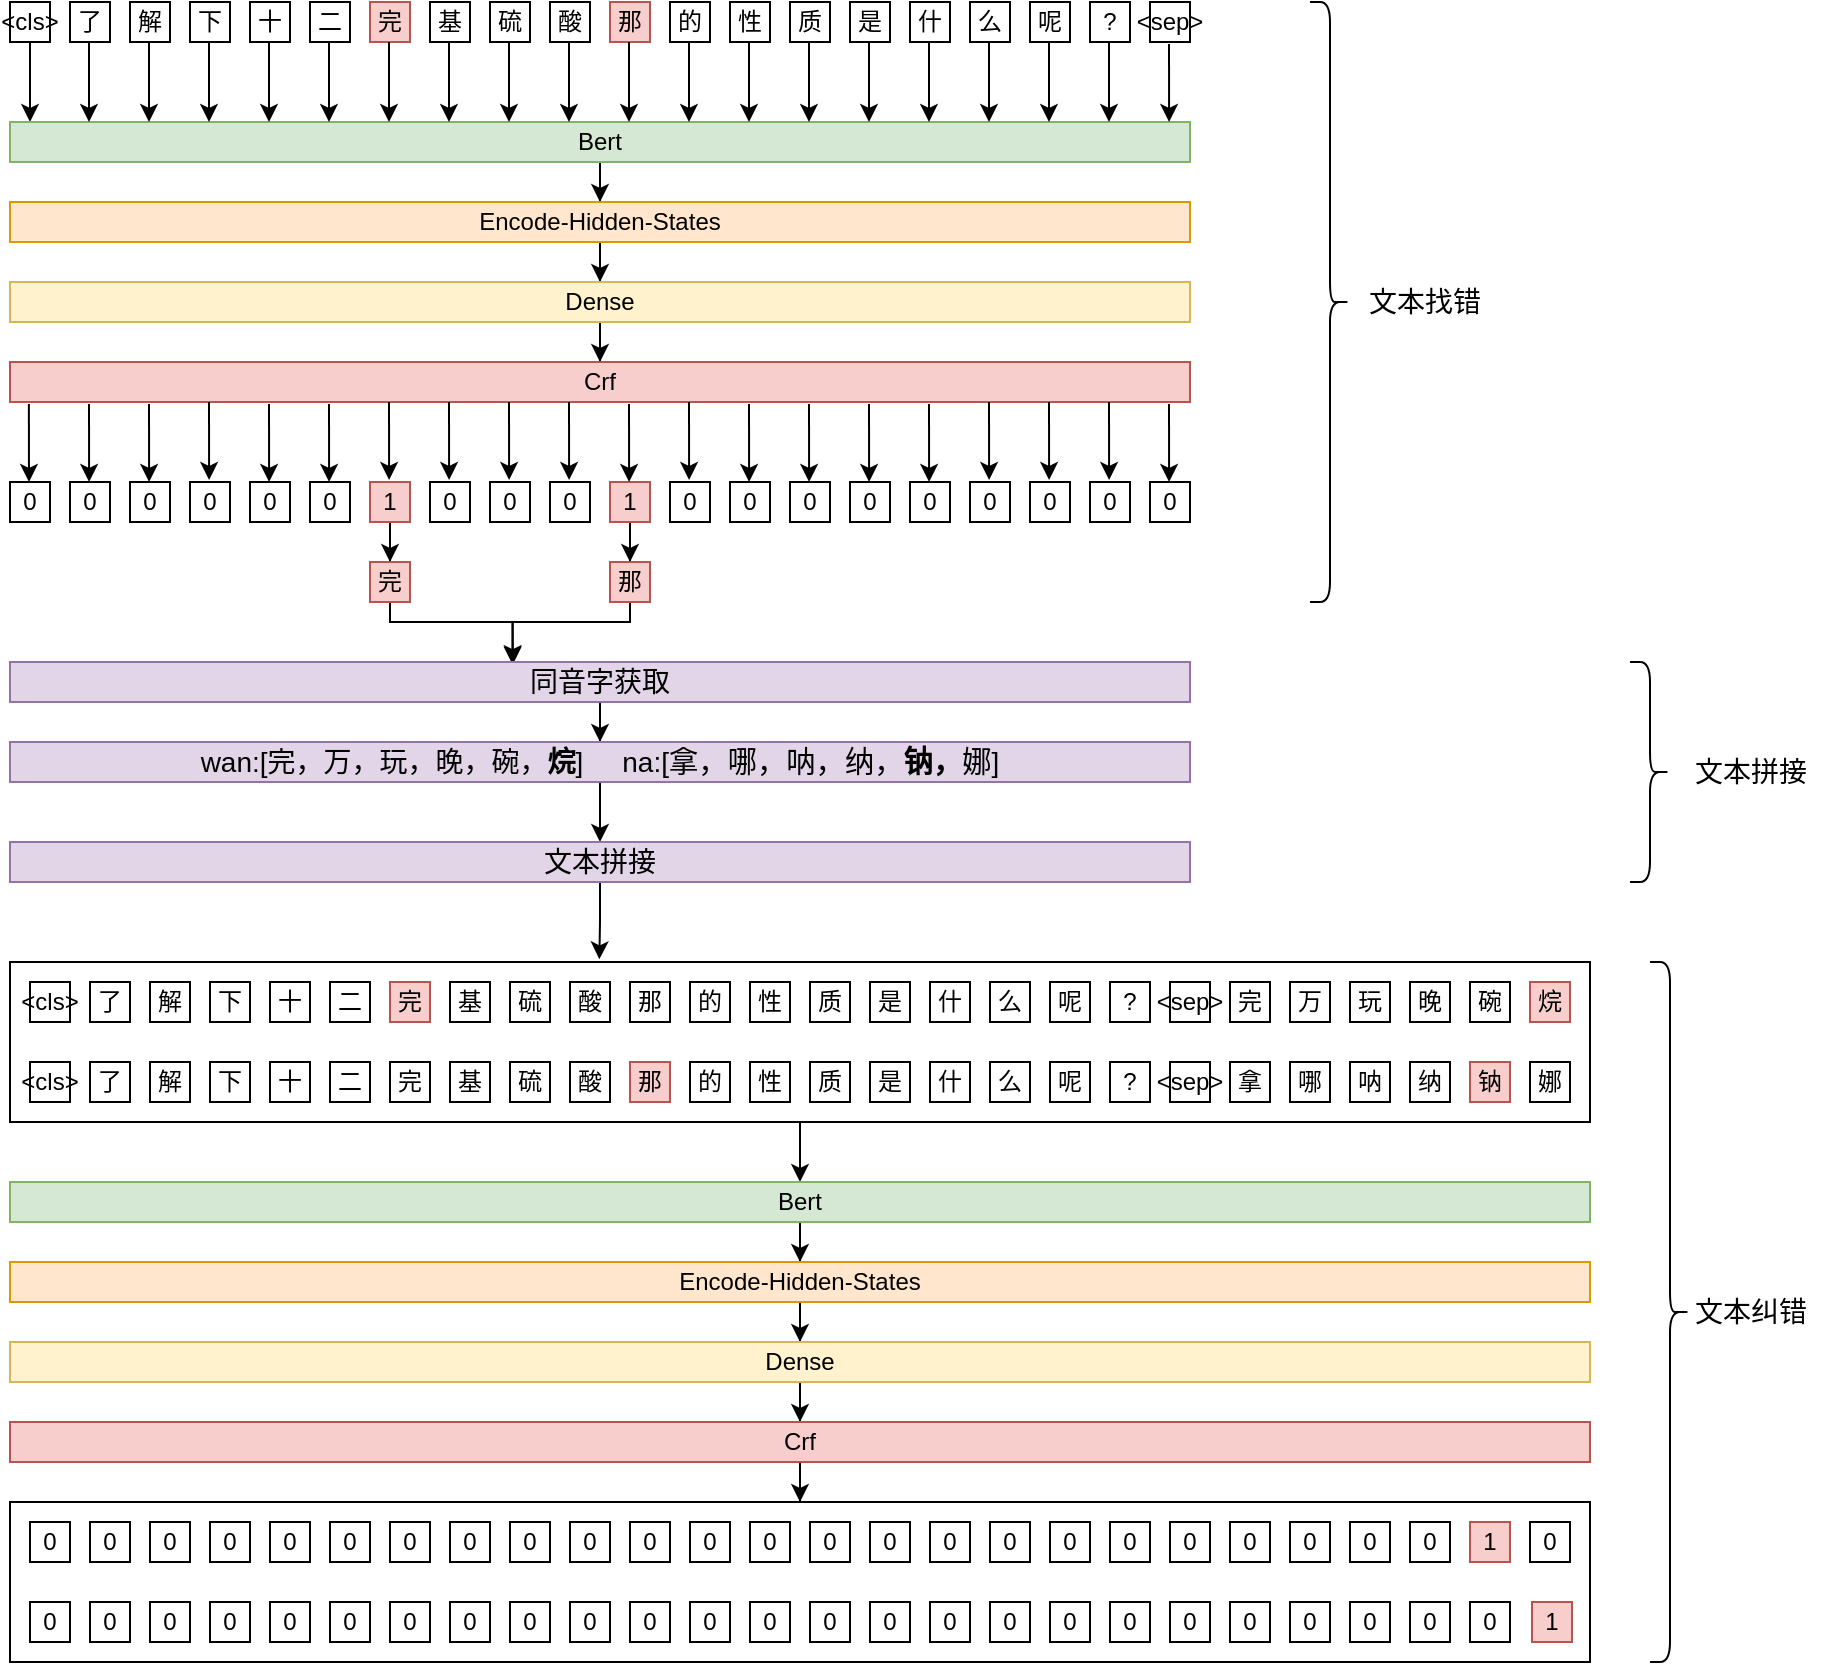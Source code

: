 <mxfile version="20.2.2" type="github">
  <diagram id="bHrQ4UqMqMBex2-um9RD" name="第 1 页">
    <mxGraphModel dx="1278" dy="600" grid="0" gridSize="10" guides="1" tooltips="1" connect="1" arrows="1" fold="1" page="0" pageScale="1" pageWidth="827" pageHeight="1169" math="0" shadow="0">
      <root>
        <mxCell id="0" />
        <mxCell id="1" parent="0" />
        <mxCell id="e0VfKq8w8XFD6ZIbbJqP-277" value="" style="rounded=0;whiteSpace=wrap;html=1;fontSize=14;" vertex="1" parent="1">
          <mxGeometry x="80" y="810" width="790" height="80" as="geometry" />
        </mxCell>
        <mxCell id="e0VfKq8w8XFD6ZIbbJqP-224" value="" style="edgeStyle=orthogonalEdgeStyle;rounded=0;orthogonalLoop=1;jettySize=auto;html=1;fontSize=14;entryX=0.5;entryY=0;entryDx=0;entryDy=0;" edge="1" parent="1" source="e0VfKq8w8XFD6ZIbbJqP-216" target="e0VfKq8w8XFD6ZIbbJqP-218">
          <mxGeometry relative="1" as="geometry" />
        </mxCell>
        <mxCell id="e0VfKq8w8XFD6ZIbbJqP-216" value="" style="rounded=0;whiteSpace=wrap;html=1;fontSize=14;" vertex="1" parent="1">
          <mxGeometry x="80" y="540" width="790" height="80" as="geometry" />
        </mxCell>
        <mxCell id="e0VfKq8w8XFD6ZIbbJqP-32" value="" style="edgeStyle=orthogonalEdgeStyle;rounded=0;orthogonalLoop=1;jettySize=auto;html=1;" edge="1" parent="1" source="e0VfKq8w8XFD6ZIbbJqP-1" target="e0VfKq8w8XFD6ZIbbJqP-31">
          <mxGeometry relative="1" as="geometry">
            <Array as="points">
              <mxPoint x="90" y="110" />
              <mxPoint x="90" y="110" />
            </Array>
          </mxGeometry>
        </mxCell>
        <mxCell id="e0VfKq8w8XFD6ZIbbJqP-1" value="&amp;lt;cls&amp;gt;" style="rounded=0;whiteSpace=wrap;html=1;" vertex="1" parent="1">
          <mxGeometry x="80" y="60" width="20" height="20" as="geometry" />
        </mxCell>
        <mxCell id="e0VfKq8w8XFD6ZIbbJqP-12" value="了" style="rounded=0;whiteSpace=wrap;html=1;" vertex="1" parent="1">
          <mxGeometry x="110" y="60" width="20" height="20" as="geometry" />
        </mxCell>
        <mxCell id="e0VfKq8w8XFD6ZIbbJqP-13" value="解" style="rounded=0;whiteSpace=wrap;html=1;" vertex="1" parent="1">
          <mxGeometry x="140" y="60" width="20" height="20" as="geometry" />
        </mxCell>
        <mxCell id="e0VfKq8w8XFD6ZIbbJqP-14" value="下" style="rounded=0;whiteSpace=wrap;html=1;" vertex="1" parent="1">
          <mxGeometry x="170" y="60" width="20" height="20" as="geometry" />
        </mxCell>
        <mxCell id="e0VfKq8w8XFD6ZIbbJqP-15" value="十" style="rounded=0;whiteSpace=wrap;html=1;" vertex="1" parent="1">
          <mxGeometry x="200" y="60" width="20" height="20" as="geometry" />
        </mxCell>
        <mxCell id="e0VfKq8w8XFD6ZIbbJqP-16" value="二" style="rounded=0;whiteSpace=wrap;html=1;" vertex="1" parent="1">
          <mxGeometry x="230" y="60" width="20" height="20" as="geometry" />
        </mxCell>
        <mxCell id="e0VfKq8w8XFD6ZIbbJqP-17" value="完" style="rounded=0;whiteSpace=wrap;html=1;fillColor=#f8cecc;strokeColor=#b85450;" vertex="1" parent="1">
          <mxGeometry x="260" y="60" width="20" height="20" as="geometry" />
        </mxCell>
        <mxCell id="e0VfKq8w8XFD6ZIbbJqP-18" value="基" style="rounded=0;whiteSpace=wrap;html=1;" vertex="1" parent="1">
          <mxGeometry x="290" y="60" width="20" height="20" as="geometry" />
        </mxCell>
        <mxCell id="e0VfKq8w8XFD6ZIbbJqP-19" value="硫" style="rounded=0;whiteSpace=wrap;html=1;" vertex="1" parent="1">
          <mxGeometry x="320" y="60" width="20" height="20" as="geometry" />
        </mxCell>
        <mxCell id="e0VfKq8w8XFD6ZIbbJqP-20" value="酸" style="rounded=0;whiteSpace=wrap;html=1;" vertex="1" parent="1">
          <mxGeometry x="350" y="60" width="20" height="20" as="geometry" />
        </mxCell>
        <mxCell id="e0VfKq8w8XFD6ZIbbJqP-21" value="那" style="rounded=0;whiteSpace=wrap;html=1;fillColor=#f8cecc;strokeColor=#b85450;" vertex="1" parent="1">
          <mxGeometry x="380" y="60" width="20" height="20" as="geometry" />
        </mxCell>
        <mxCell id="e0VfKq8w8XFD6ZIbbJqP-22" value="的" style="rounded=0;whiteSpace=wrap;html=1;" vertex="1" parent="1">
          <mxGeometry x="410" y="60" width="20" height="20" as="geometry" />
        </mxCell>
        <mxCell id="e0VfKq8w8XFD6ZIbbJqP-23" value="性" style="rounded=0;whiteSpace=wrap;html=1;" vertex="1" parent="1">
          <mxGeometry x="440" y="60" width="20" height="20" as="geometry" />
        </mxCell>
        <mxCell id="e0VfKq8w8XFD6ZIbbJqP-24" value="质" style="rounded=0;whiteSpace=wrap;html=1;" vertex="1" parent="1">
          <mxGeometry x="470" y="60" width="20" height="20" as="geometry" />
        </mxCell>
        <mxCell id="e0VfKq8w8XFD6ZIbbJqP-25" value="是" style="rounded=0;whiteSpace=wrap;html=1;" vertex="1" parent="1">
          <mxGeometry x="500" y="60" width="20" height="20" as="geometry" />
        </mxCell>
        <mxCell id="e0VfKq8w8XFD6ZIbbJqP-26" value="什" style="rounded=0;whiteSpace=wrap;html=1;" vertex="1" parent="1">
          <mxGeometry x="530" y="60" width="20" height="20" as="geometry" />
        </mxCell>
        <mxCell id="e0VfKq8w8XFD6ZIbbJqP-27" value="么" style="rounded=0;whiteSpace=wrap;html=1;" vertex="1" parent="1">
          <mxGeometry x="560" y="60" width="20" height="20" as="geometry" />
        </mxCell>
        <mxCell id="e0VfKq8w8XFD6ZIbbJqP-28" value="呢" style="rounded=0;whiteSpace=wrap;html=1;" vertex="1" parent="1">
          <mxGeometry x="590" y="60" width="20" height="20" as="geometry" />
        </mxCell>
        <mxCell id="e0VfKq8w8XFD6ZIbbJqP-29" value="?" style="rounded=0;whiteSpace=wrap;html=1;" vertex="1" parent="1">
          <mxGeometry x="620" y="60" width="20" height="20" as="geometry" />
        </mxCell>
        <mxCell id="e0VfKq8w8XFD6ZIbbJqP-30" value="&amp;lt;sep&amp;gt;" style="rounded=0;whiteSpace=wrap;html=1;" vertex="1" parent="1">
          <mxGeometry x="650" y="60" width="20" height="20" as="geometry" />
        </mxCell>
        <mxCell id="e0VfKq8w8XFD6ZIbbJqP-128" style="edgeStyle=orthogonalEdgeStyle;rounded=0;orthogonalLoop=1;jettySize=auto;html=1;entryX=0.5;entryY=0;entryDx=0;entryDy=0;fontSize=14;" edge="1" parent="1" source="e0VfKq8w8XFD6ZIbbJqP-31" target="e0VfKq8w8XFD6ZIbbJqP-99">
          <mxGeometry relative="1" as="geometry" />
        </mxCell>
        <mxCell id="e0VfKq8w8XFD6ZIbbJqP-31" value="Bert" style="rounded=0;whiteSpace=wrap;html=1;fillColor=#d5e8d4;strokeColor=#82b366;" vertex="1" parent="1">
          <mxGeometry x="80" y="120" width="590" height="20" as="geometry" />
        </mxCell>
        <mxCell id="e0VfKq8w8XFD6ZIbbJqP-33" value="" style="edgeStyle=orthogonalEdgeStyle;rounded=0;orthogonalLoop=1;jettySize=auto;html=1;" edge="1" parent="1">
          <mxGeometry relative="1" as="geometry">
            <mxPoint x="119.5" y="80" as="sourcePoint" />
            <mxPoint x="119.5" y="120" as="targetPoint" />
            <Array as="points">
              <mxPoint x="119.5" y="110" />
              <mxPoint x="119.5" y="110" />
            </Array>
          </mxGeometry>
        </mxCell>
        <mxCell id="e0VfKq8w8XFD6ZIbbJqP-34" value="" style="edgeStyle=orthogonalEdgeStyle;rounded=0;orthogonalLoop=1;jettySize=auto;html=1;" edge="1" parent="1">
          <mxGeometry relative="1" as="geometry">
            <mxPoint x="149.5" y="80" as="sourcePoint" />
            <mxPoint x="149.5" y="120" as="targetPoint" />
            <Array as="points">
              <mxPoint x="149.5" y="110" />
              <mxPoint x="149.5" y="110" />
            </Array>
          </mxGeometry>
        </mxCell>
        <mxCell id="e0VfKq8w8XFD6ZIbbJqP-35" value="" style="edgeStyle=orthogonalEdgeStyle;rounded=0;orthogonalLoop=1;jettySize=auto;html=1;" edge="1" parent="1">
          <mxGeometry relative="1" as="geometry">
            <mxPoint x="179.5" y="80" as="sourcePoint" />
            <mxPoint x="179.5" y="120" as="targetPoint" />
            <Array as="points">
              <mxPoint x="179.5" y="110" />
              <mxPoint x="179.5" y="110" />
            </Array>
          </mxGeometry>
        </mxCell>
        <mxCell id="e0VfKq8w8XFD6ZIbbJqP-36" value="" style="edgeStyle=orthogonalEdgeStyle;rounded=0;orthogonalLoop=1;jettySize=auto;html=1;" edge="1" parent="1">
          <mxGeometry relative="1" as="geometry">
            <mxPoint x="239.5" y="80" as="sourcePoint" />
            <mxPoint x="239.5" y="120" as="targetPoint" />
            <Array as="points">
              <mxPoint x="239.5" y="110" />
              <mxPoint x="239.5" y="110" />
            </Array>
          </mxGeometry>
        </mxCell>
        <mxCell id="e0VfKq8w8XFD6ZIbbJqP-37" value="" style="edgeStyle=orthogonalEdgeStyle;rounded=0;orthogonalLoop=1;jettySize=auto;html=1;" edge="1" parent="1">
          <mxGeometry relative="1" as="geometry">
            <mxPoint x="209.5" y="80" as="sourcePoint" />
            <mxPoint x="209.5" y="120" as="targetPoint" />
            <Array as="points">
              <mxPoint x="209.5" y="110" />
              <mxPoint x="209.5" y="110" />
            </Array>
          </mxGeometry>
        </mxCell>
        <mxCell id="e0VfKq8w8XFD6ZIbbJqP-53" value="" style="edgeStyle=orthogonalEdgeStyle;rounded=0;orthogonalLoop=1;jettySize=auto;html=1;" edge="1" parent="1">
          <mxGeometry relative="1" as="geometry">
            <mxPoint x="269.5" y="80" as="sourcePoint" />
            <mxPoint x="269.5" y="120" as="targetPoint" />
            <Array as="points">
              <mxPoint x="269.5" y="110" />
              <mxPoint x="269.5" y="110" />
            </Array>
          </mxGeometry>
        </mxCell>
        <mxCell id="e0VfKq8w8XFD6ZIbbJqP-54" value="" style="edgeStyle=orthogonalEdgeStyle;rounded=0;orthogonalLoop=1;jettySize=auto;html=1;" edge="1" parent="1">
          <mxGeometry relative="1" as="geometry">
            <mxPoint x="299.5" y="80" as="sourcePoint" />
            <mxPoint x="299.5" y="120" as="targetPoint" />
            <Array as="points">
              <mxPoint x="299.5" y="110" />
              <mxPoint x="299.5" y="110" />
            </Array>
          </mxGeometry>
        </mxCell>
        <mxCell id="e0VfKq8w8XFD6ZIbbJqP-55" value="" style="edgeStyle=orthogonalEdgeStyle;rounded=0;orthogonalLoop=1;jettySize=auto;html=1;" edge="1" parent="1">
          <mxGeometry relative="1" as="geometry">
            <mxPoint x="329.5" y="80" as="sourcePoint" />
            <mxPoint x="329.5" y="120" as="targetPoint" />
            <Array as="points">
              <mxPoint x="329.5" y="110" />
              <mxPoint x="329.5" y="110" />
            </Array>
          </mxGeometry>
        </mxCell>
        <mxCell id="e0VfKq8w8XFD6ZIbbJqP-56" value="" style="edgeStyle=orthogonalEdgeStyle;rounded=0;orthogonalLoop=1;jettySize=auto;html=1;" edge="1" parent="1">
          <mxGeometry relative="1" as="geometry">
            <mxPoint x="359.5" y="80" as="sourcePoint" />
            <mxPoint x="359.5" y="120" as="targetPoint" />
            <Array as="points">
              <mxPoint x="359.5" y="110" />
              <mxPoint x="359.5" y="110" />
            </Array>
          </mxGeometry>
        </mxCell>
        <mxCell id="e0VfKq8w8XFD6ZIbbJqP-57" value="" style="edgeStyle=orthogonalEdgeStyle;rounded=0;orthogonalLoop=1;jettySize=auto;html=1;" edge="1" parent="1">
          <mxGeometry relative="1" as="geometry">
            <mxPoint x="389.5" y="80" as="sourcePoint" />
            <mxPoint x="389.5" y="120" as="targetPoint" />
            <Array as="points">
              <mxPoint x="389.5" y="110" />
              <mxPoint x="389.5" y="110" />
            </Array>
          </mxGeometry>
        </mxCell>
        <mxCell id="e0VfKq8w8XFD6ZIbbJqP-58" value="" style="edgeStyle=orthogonalEdgeStyle;rounded=0;orthogonalLoop=1;jettySize=auto;html=1;" edge="1" parent="1">
          <mxGeometry relative="1" as="geometry">
            <mxPoint x="419.5" y="80" as="sourcePoint" />
            <mxPoint x="419.5" y="120" as="targetPoint" />
            <Array as="points">
              <mxPoint x="419.5" y="110" />
              <mxPoint x="419.5" y="110" />
            </Array>
          </mxGeometry>
        </mxCell>
        <mxCell id="e0VfKq8w8XFD6ZIbbJqP-59" value="" style="edgeStyle=orthogonalEdgeStyle;rounded=0;orthogonalLoop=1;jettySize=auto;html=1;" edge="1" parent="1">
          <mxGeometry relative="1" as="geometry">
            <mxPoint x="449.5" y="80" as="sourcePoint" />
            <mxPoint x="449.5" y="120" as="targetPoint" />
            <Array as="points">
              <mxPoint x="449.5" y="110" />
              <mxPoint x="449.5" y="110" />
            </Array>
          </mxGeometry>
        </mxCell>
        <mxCell id="e0VfKq8w8XFD6ZIbbJqP-60" value="" style="edgeStyle=orthogonalEdgeStyle;rounded=0;orthogonalLoop=1;jettySize=auto;html=1;" edge="1" parent="1">
          <mxGeometry relative="1" as="geometry">
            <mxPoint x="479.5" y="80" as="sourcePoint" />
            <mxPoint x="479.5" y="120" as="targetPoint" />
            <Array as="points">
              <mxPoint x="479.5" y="110" />
              <mxPoint x="479.5" y="110" />
            </Array>
          </mxGeometry>
        </mxCell>
        <mxCell id="e0VfKq8w8XFD6ZIbbJqP-61" value="" style="edgeStyle=orthogonalEdgeStyle;rounded=0;orthogonalLoop=1;jettySize=auto;html=1;" edge="1" parent="1">
          <mxGeometry relative="1" as="geometry">
            <mxPoint x="509.5" y="80" as="sourcePoint" />
            <mxPoint x="509.5" y="120" as="targetPoint" />
            <Array as="points">
              <mxPoint x="509.5" y="110" />
              <mxPoint x="509.5" y="110" />
            </Array>
          </mxGeometry>
        </mxCell>
        <mxCell id="e0VfKq8w8XFD6ZIbbJqP-62" value="" style="edgeStyle=orthogonalEdgeStyle;rounded=0;orthogonalLoop=1;jettySize=auto;html=1;" edge="1" parent="1">
          <mxGeometry relative="1" as="geometry">
            <mxPoint x="539.5" y="80" as="sourcePoint" />
            <mxPoint x="539.5" y="120" as="targetPoint" />
            <Array as="points">
              <mxPoint x="539.5" y="110" />
              <mxPoint x="539.5" y="110" />
            </Array>
          </mxGeometry>
        </mxCell>
        <mxCell id="e0VfKq8w8XFD6ZIbbJqP-63" value="" style="edgeStyle=orthogonalEdgeStyle;rounded=0;orthogonalLoop=1;jettySize=auto;html=1;" edge="1" parent="1">
          <mxGeometry relative="1" as="geometry">
            <mxPoint x="569.5" y="80" as="sourcePoint" />
            <mxPoint x="569.5" y="120" as="targetPoint" />
            <Array as="points">
              <mxPoint x="569.5" y="110" />
              <mxPoint x="569.5" y="110" />
            </Array>
          </mxGeometry>
        </mxCell>
        <mxCell id="e0VfKq8w8XFD6ZIbbJqP-64" value="" style="edgeStyle=orthogonalEdgeStyle;rounded=0;orthogonalLoop=1;jettySize=auto;html=1;" edge="1" parent="1">
          <mxGeometry relative="1" as="geometry">
            <mxPoint x="599.5" y="80" as="sourcePoint" />
            <mxPoint x="599.5" y="120" as="targetPoint" />
            <Array as="points">
              <mxPoint x="599.5" y="110" />
              <mxPoint x="599.5" y="110" />
            </Array>
          </mxGeometry>
        </mxCell>
        <mxCell id="e0VfKq8w8XFD6ZIbbJqP-65" value="" style="edgeStyle=orthogonalEdgeStyle;rounded=0;orthogonalLoop=1;jettySize=auto;html=1;" edge="1" parent="1">
          <mxGeometry relative="1" as="geometry">
            <mxPoint x="629.5" y="80" as="sourcePoint" />
            <mxPoint x="629.5" y="120" as="targetPoint" />
            <Array as="points">
              <mxPoint x="629.5" y="110" />
              <mxPoint x="629.5" y="110" />
            </Array>
          </mxGeometry>
        </mxCell>
        <mxCell id="e0VfKq8w8XFD6ZIbbJqP-98" value="" style="edgeStyle=orthogonalEdgeStyle;rounded=0;orthogonalLoop=1;jettySize=auto;html=1;fontSize=14;" edge="1" parent="1" source="e0VfKq8w8XFD6ZIbbJqP-99" target="e0VfKq8w8XFD6ZIbbJqP-101">
          <mxGeometry relative="1" as="geometry" />
        </mxCell>
        <mxCell id="e0VfKq8w8XFD6ZIbbJqP-99" value="Encode-Hidden-States" style="rounded=0;whiteSpace=wrap;html=1;fillColor=#ffe6cc;strokeColor=#d79b00;" vertex="1" parent="1">
          <mxGeometry x="80" y="160" width="590" height="20" as="geometry" />
        </mxCell>
        <mxCell id="e0VfKq8w8XFD6ZIbbJqP-100" value="" style="edgeStyle=orthogonalEdgeStyle;rounded=0;orthogonalLoop=1;jettySize=auto;html=1;fontSize=14;" edge="1" parent="1" source="e0VfKq8w8XFD6ZIbbJqP-101" target="e0VfKq8w8XFD6ZIbbJqP-103">
          <mxGeometry relative="1" as="geometry" />
        </mxCell>
        <mxCell id="e0VfKq8w8XFD6ZIbbJqP-101" value="Dense" style="rounded=0;whiteSpace=wrap;html=1;fillColor=#fff2cc;strokeColor=#d6b656;" vertex="1" parent="1">
          <mxGeometry x="80" y="200" width="590" height="20" as="geometry" />
        </mxCell>
        <mxCell id="e0VfKq8w8XFD6ZIbbJqP-129" value="" style="edgeStyle=orthogonalEdgeStyle;rounded=0;orthogonalLoop=1;jettySize=auto;html=1;fontSize=14;exitX=0.016;exitY=1.05;exitDx=0;exitDy=0;exitPerimeter=0;" edge="1" parent="1" source="e0VfKq8w8XFD6ZIbbJqP-103">
          <mxGeometry relative="1" as="geometry">
            <mxPoint x="89.5" y="270" as="sourcePoint" />
            <mxPoint x="89.5" y="300" as="targetPoint" />
          </mxGeometry>
        </mxCell>
        <mxCell id="e0VfKq8w8XFD6ZIbbJqP-103" value="Crf" style="rounded=0;whiteSpace=wrap;html=1;fillColor=#f8cecc;strokeColor=#b85450;" vertex="1" parent="1">
          <mxGeometry x="80" y="240" width="590" height="20" as="geometry" />
        </mxCell>
        <mxCell id="e0VfKq8w8XFD6ZIbbJqP-107" value="0" style="rounded=0;whiteSpace=wrap;html=1;" vertex="1" parent="1">
          <mxGeometry x="80" y="300" width="20" height="20" as="geometry" />
        </mxCell>
        <mxCell id="e0VfKq8w8XFD6ZIbbJqP-108" value="0" style="rounded=0;whiteSpace=wrap;html=1;" vertex="1" parent="1">
          <mxGeometry x="110" y="300" width="20" height="20" as="geometry" />
        </mxCell>
        <mxCell id="e0VfKq8w8XFD6ZIbbJqP-109" value="0" style="rounded=0;whiteSpace=wrap;html=1;" vertex="1" parent="1">
          <mxGeometry x="140" y="300" width="20" height="20" as="geometry" />
        </mxCell>
        <mxCell id="e0VfKq8w8XFD6ZIbbJqP-110" value="0" style="rounded=0;whiteSpace=wrap;html=1;" vertex="1" parent="1">
          <mxGeometry x="170" y="300" width="20" height="20" as="geometry" />
        </mxCell>
        <mxCell id="e0VfKq8w8XFD6ZIbbJqP-111" value="0" style="rounded=0;whiteSpace=wrap;html=1;" vertex="1" parent="1">
          <mxGeometry x="200" y="300" width="20" height="20" as="geometry" />
        </mxCell>
        <mxCell id="e0VfKq8w8XFD6ZIbbJqP-112" value="0" style="rounded=0;whiteSpace=wrap;html=1;" vertex="1" parent="1">
          <mxGeometry x="230" y="300" width="20" height="20" as="geometry" />
        </mxCell>
        <mxCell id="e0VfKq8w8XFD6ZIbbJqP-289" style="edgeStyle=orthogonalEdgeStyle;rounded=0;orthogonalLoop=1;jettySize=auto;html=1;entryX=0.5;entryY=0;entryDx=0;entryDy=0;fontSize=14;" edge="1" parent="1" source="e0VfKq8w8XFD6ZIbbJqP-113" target="e0VfKq8w8XFD6ZIbbJqP-150">
          <mxGeometry relative="1" as="geometry" />
        </mxCell>
        <mxCell id="e0VfKq8w8XFD6ZIbbJqP-113" value="1" style="rounded=0;whiteSpace=wrap;html=1;fillColor=#f8cecc;strokeColor=#b85450;" vertex="1" parent="1">
          <mxGeometry x="260" y="300" width="20" height="20" as="geometry" />
        </mxCell>
        <mxCell id="e0VfKq8w8XFD6ZIbbJqP-114" value="0" style="rounded=0;whiteSpace=wrap;html=1;" vertex="1" parent="1">
          <mxGeometry x="290" y="300" width="20" height="20" as="geometry" />
        </mxCell>
        <mxCell id="e0VfKq8w8XFD6ZIbbJqP-115" value="0" style="rounded=0;whiteSpace=wrap;html=1;" vertex="1" parent="1">
          <mxGeometry x="320" y="300" width="20" height="20" as="geometry" />
        </mxCell>
        <mxCell id="e0VfKq8w8XFD6ZIbbJqP-116" value="0" style="rounded=0;whiteSpace=wrap;html=1;" vertex="1" parent="1">
          <mxGeometry x="350" y="300" width="20" height="20" as="geometry" />
        </mxCell>
        <mxCell id="e0VfKq8w8XFD6ZIbbJqP-288" style="edgeStyle=orthogonalEdgeStyle;rounded=0;orthogonalLoop=1;jettySize=auto;html=1;entryX=0.5;entryY=0;entryDx=0;entryDy=0;fontSize=14;" edge="1" parent="1" source="e0VfKq8w8XFD6ZIbbJqP-117" target="e0VfKq8w8XFD6ZIbbJqP-151">
          <mxGeometry relative="1" as="geometry" />
        </mxCell>
        <mxCell id="e0VfKq8w8XFD6ZIbbJqP-117" value="1" style="rounded=0;whiteSpace=wrap;html=1;fillColor=#f8cecc;strokeColor=#b85450;" vertex="1" parent="1">
          <mxGeometry x="380" y="300" width="20" height="20" as="geometry" />
        </mxCell>
        <mxCell id="e0VfKq8w8XFD6ZIbbJqP-118" value="0" style="rounded=0;whiteSpace=wrap;html=1;" vertex="1" parent="1">
          <mxGeometry x="410" y="300" width="20" height="20" as="geometry" />
        </mxCell>
        <mxCell id="e0VfKq8w8XFD6ZIbbJqP-119" value="0" style="rounded=0;whiteSpace=wrap;html=1;" vertex="1" parent="1">
          <mxGeometry x="440" y="300" width="20" height="20" as="geometry" />
        </mxCell>
        <mxCell id="e0VfKq8w8XFD6ZIbbJqP-120" value="0" style="rounded=0;whiteSpace=wrap;html=1;" vertex="1" parent="1">
          <mxGeometry x="470" y="300" width="20" height="20" as="geometry" />
        </mxCell>
        <mxCell id="e0VfKq8w8XFD6ZIbbJqP-121" value="0" style="rounded=0;whiteSpace=wrap;html=1;" vertex="1" parent="1">
          <mxGeometry x="500" y="300" width="20" height="20" as="geometry" />
        </mxCell>
        <mxCell id="e0VfKq8w8XFD6ZIbbJqP-122" value="0" style="rounded=0;whiteSpace=wrap;html=1;" vertex="1" parent="1">
          <mxGeometry x="530" y="300" width="20" height="20" as="geometry" />
        </mxCell>
        <mxCell id="e0VfKq8w8XFD6ZIbbJqP-123" value="0" style="rounded=0;whiteSpace=wrap;html=1;" vertex="1" parent="1">
          <mxGeometry x="560" y="300" width="20" height="20" as="geometry" />
        </mxCell>
        <mxCell id="e0VfKq8w8XFD6ZIbbJqP-124" value="0" style="rounded=0;whiteSpace=wrap;html=1;" vertex="1" parent="1">
          <mxGeometry x="590" y="300" width="20" height="20" as="geometry" />
        </mxCell>
        <mxCell id="e0VfKq8w8XFD6ZIbbJqP-125" value="0" style="rounded=0;whiteSpace=wrap;html=1;" vertex="1" parent="1">
          <mxGeometry x="620" y="300" width="20" height="20" as="geometry" />
        </mxCell>
        <mxCell id="e0VfKq8w8XFD6ZIbbJqP-126" value="0" style="rounded=0;whiteSpace=wrap;html=1;" vertex="1" parent="1">
          <mxGeometry x="650" y="300" width="20" height="20" as="geometry" />
        </mxCell>
        <mxCell id="e0VfKq8w8XFD6ZIbbJqP-130" value="" style="edgeStyle=orthogonalEdgeStyle;rounded=0;orthogonalLoop=1;jettySize=auto;html=1;fontSize=14;exitX=0.016;exitY=1.05;exitDx=0;exitDy=0;exitPerimeter=0;" edge="1" parent="1">
          <mxGeometry relative="1" as="geometry">
            <mxPoint x="119.5" y="261" as="sourcePoint" />
            <mxPoint x="119.56" y="300" as="targetPoint" />
          </mxGeometry>
        </mxCell>
        <mxCell id="e0VfKq8w8XFD6ZIbbJqP-131" value="" style="edgeStyle=orthogonalEdgeStyle;rounded=0;orthogonalLoop=1;jettySize=auto;html=1;fontSize=14;exitX=0.016;exitY=1.05;exitDx=0;exitDy=0;exitPerimeter=0;" edge="1" parent="1">
          <mxGeometry relative="1" as="geometry">
            <mxPoint x="149.5" y="261" as="sourcePoint" />
            <mxPoint x="149.56" y="300" as="targetPoint" />
          </mxGeometry>
        </mxCell>
        <mxCell id="e0VfKq8w8XFD6ZIbbJqP-132" value="" style="edgeStyle=orthogonalEdgeStyle;rounded=0;orthogonalLoop=1;jettySize=auto;html=1;fontSize=14;exitX=0.016;exitY=1.05;exitDx=0;exitDy=0;exitPerimeter=0;" edge="1" parent="1">
          <mxGeometry relative="1" as="geometry">
            <mxPoint x="179.5" y="260" as="sourcePoint" />
            <mxPoint x="179.56" y="299" as="targetPoint" />
          </mxGeometry>
        </mxCell>
        <mxCell id="e0VfKq8w8XFD6ZIbbJqP-133" value="" style="edgeStyle=orthogonalEdgeStyle;rounded=0;orthogonalLoop=1;jettySize=auto;html=1;fontSize=14;exitX=0.016;exitY=1.05;exitDx=0;exitDy=0;exitPerimeter=0;" edge="1" parent="1">
          <mxGeometry relative="1" as="geometry">
            <mxPoint x="209.5" y="261" as="sourcePoint" />
            <mxPoint x="209.56" y="300" as="targetPoint" />
          </mxGeometry>
        </mxCell>
        <mxCell id="e0VfKq8w8XFD6ZIbbJqP-134" value="" style="edgeStyle=orthogonalEdgeStyle;rounded=0;orthogonalLoop=1;jettySize=auto;html=1;fontSize=14;exitX=0.016;exitY=1.05;exitDx=0;exitDy=0;exitPerimeter=0;" edge="1" parent="1">
          <mxGeometry relative="1" as="geometry">
            <mxPoint x="239.5" y="261" as="sourcePoint" />
            <mxPoint x="239.56" y="300" as="targetPoint" />
          </mxGeometry>
        </mxCell>
        <mxCell id="e0VfKq8w8XFD6ZIbbJqP-135" value="" style="edgeStyle=orthogonalEdgeStyle;rounded=0;orthogonalLoop=1;jettySize=auto;html=1;fontSize=14;exitX=0.016;exitY=1.05;exitDx=0;exitDy=0;exitPerimeter=0;" edge="1" parent="1">
          <mxGeometry relative="1" as="geometry">
            <mxPoint x="269.5" y="260" as="sourcePoint" />
            <mxPoint x="269.56" y="299" as="targetPoint" />
          </mxGeometry>
        </mxCell>
        <mxCell id="e0VfKq8w8XFD6ZIbbJqP-136" value="" style="edgeStyle=orthogonalEdgeStyle;rounded=0;orthogonalLoop=1;jettySize=auto;html=1;fontSize=14;exitX=0.016;exitY=1.05;exitDx=0;exitDy=0;exitPerimeter=0;" edge="1" parent="1">
          <mxGeometry relative="1" as="geometry">
            <mxPoint x="299.5" y="260" as="sourcePoint" />
            <mxPoint x="299.56" y="299" as="targetPoint" />
          </mxGeometry>
        </mxCell>
        <mxCell id="e0VfKq8w8XFD6ZIbbJqP-137" value="" style="edgeStyle=orthogonalEdgeStyle;rounded=0;orthogonalLoop=1;jettySize=auto;html=1;fontSize=14;exitX=0.016;exitY=1.05;exitDx=0;exitDy=0;exitPerimeter=0;" edge="1" parent="1">
          <mxGeometry relative="1" as="geometry">
            <mxPoint x="329.5" y="260" as="sourcePoint" />
            <mxPoint x="329.56" y="299" as="targetPoint" />
          </mxGeometry>
        </mxCell>
        <mxCell id="e0VfKq8w8XFD6ZIbbJqP-138" value="" style="edgeStyle=orthogonalEdgeStyle;rounded=0;orthogonalLoop=1;jettySize=auto;html=1;fontSize=14;exitX=0.016;exitY=1.05;exitDx=0;exitDy=0;exitPerimeter=0;" edge="1" parent="1">
          <mxGeometry relative="1" as="geometry">
            <mxPoint x="359.5" y="260" as="sourcePoint" />
            <mxPoint x="359.56" y="299" as="targetPoint" />
          </mxGeometry>
        </mxCell>
        <mxCell id="e0VfKq8w8XFD6ZIbbJqP-139" value="" style="edgeStyle=orthogonalEdgeStyle;rounded=0;orthogonalLoop=1;jettySize=auto;html=1;fontSize=14;exitX=0.016;exitY=1.05;exitDx=0;exitDy=0;exitPerimeter=0;" edge="1" parent="1">
          <mxGeometry relative="1" as="geometry">
            <mxPoint x="389.5" y="261" as="sourcePoint" />
            <mxPoint x="389.56" y="300" as="targetPoint" />
          </mxGeometry>
        </mxCell>
        <mxCell id="e0VfKq8w8XFD6ZIbbJqP-140" value="" style="edgeStyle=orthogonalEdgeStyle;rounded=0;orthogonalLoop=1;jettySize=auto;html=1;fontSize=14;exitX=0.016;exitY=1.05;exitDx=0;exitDy=0;exitPerimeter=0;" edge="1" parent="1">
          <mxGeometry relative="1" as="geometry">
            <mxPoint x="419.5" y="260" as="sourcePoint" />
            <mxPoint x="419.56" y="299" as="targetPoint" />
          </mxGeometry>
        </mxCell>
        <mxCell id="e0VfKq8w8XFD6ZIbbJqP-141" value="" style="edgeStyle=orthogonalEdgeStyle;rounded=0;orthogonalLoop=1;jettySize=auto;html=1;fontSize=14;exitX=0.016;exitY=1.05;exitDx=0;exitDy=0;exitPerimeter=0;" edge="1" parent="1">
          <mxGeometry relative="1" as="geometry">
            <mxPoint x="449.5" y="261" as="sourcePoint" />
            <mxPoint x="449.56" y="300" as="targetPoint" />
          </mxGeometry>
        </mxCell>
        <mxCell id="e0VfKq8w8XFD6ZIbbJqP-142" value="" style="edgeStyle=orthogonalEdgeStyle;rounded=0;orthogonalLoop=1;jettySize=auto;html=1;fontSize=14;exitX=0.016;exitY=1.05;exitDx=0;exitDy=0;exitPerimeter=0;" edge="1" parent="1">
          <mxGeometry relative="1" as="geometry">
            <mxPoint x="479.5" y="261" as="sourcePoint" />
            <mxPoint x="479.56" y="300" as="targetPoint" />
          </mxGeometry>
        </mxCell>
        <mxCell id="e0VfKq8w8XFD6ZIbbJqP-143" value="" style="edgeStyle=orthogonalEdgeStyle;rounded=0;orthogonalLoop=1;jettySize=auto;html=1;fontSize=14;exitX=0.016;exitY=1.05;exitDx=0;exitDy=0;exitPerimeter=0;" edge="1" parent="1">
          <mxGeometry relative="1" as="geometry">
            <mxPoint x="509.5" y="261" as="sourcePoint" />
            <mxPoint x="509.56" y="300" as="targetPoint" />
          </mxGeometry>
        </mxCell>
        <mxCell id="e0VfKq8w8XFD6ZIbbJqP-144" value="" style="edgeStyle=orthogonalEdgeStyle;rounded=0;orthogonalLoop=1;jettySize=auto;html=1;fontSize=14;exitX=0.016;exitY=1.05;exitDx=0;exitDy=0;exitPerimeter=0;" edge="1" parent="1">
          <mxGeometry relative="1" as="geometry">
            <mxPoint x="539.5" y="261" as="sourcePoint" />
            <mxPoint x="539.56" y="300" as="targetPoint" />
          </mxGeometry>
        </mxCell>
        <mxCell id="e0VfKq8w8XFD6ZIbbJqP-145" value="" style="edgeStyle=orthogonalEdgeStyle;rounded=0;orthogonalLoop=1;jettySize=auto;html=1;fontSize=14;exitX=0.016;exitY=1.05;exitDx=0;exitDy=0;exitPerimeter=0;" edge="1" parent="1">
          <mxGeometry relative="1" as="geometry">
            <mxPoint x="569.5" y="260" as="sourcePoint" />
            <mxPoint x="569.56" y="299" as="targetPoint" />
          </mxGeometry>
        </mxCell>
        <mxCell id="e0VfKq8w8XFD6ZIbbJqP-146" value="" style="edgeStyle=orthogonalEdgeStyle;rounded=0;orthogonalLoop=1;jettySize=auto;html=1;fontSize=14;exitX=0.016;exitY=1.05;exitDx=0;exitDy=0;exitPerimeter=0;" edge="1" parent="1">
          <mxGeometry relative="1" as="geometry">
            <mxPoint x="599.5" y="260" as="sourcePoint" />
            <mxPoint x="599.56" y="299" as="targetPoint" />
          </mxGeometry>
        </mxCell>
        <mxCell id="e0VfKq8w8XFD6ZIbbJqP-147" value="" style="edgeStyle=orthogonalEdgeStyle;rounded=0;orthogonalLoop=1;jettySize=auto;html=1;fontSize=14;exitX=0.016;exitY=1.05;exitDx=0;exitDy=0;exitPerimeter=0;" edge="1" parent="1">
          <mxGeometry relative="1" as="geometry">
            <mxPoint x="629.5" y="260" as="sourcePoint" />
            <mxPoint x="629.56" y="299" as="targetPoint" />
          </mxGeometry>
        </mxCell>
        <mxCell id="e0VfKq8w8XFD6ZIbbJqP-148" value="" style="edgeStyle=orthogonalEdgeStyle;rounded=0;orthogonalLoop=1;jettySize=auto;html=1;fontSize=14;exitX=0.016;exitY=1.05;exitDx=0;exitDy=0;exitPerimeter=0;" edge="1" parent="1">
          <mxGeometry relative="1" as="geometry">
            <mxPoint x="659.5" y="261" as="sourcePoint" />
            <mxPoint x="659.56" y="300" as="targetPoint" />
          </mxGeometry>
        </mxCell>
        <mxCell id="e0VfKq8w8XFD6ZIbbJqP-149" value="" style="edgeStyle=orthogonalEdgeStyle;rounded=0;orthogonalLoop=1;jettySize=auto;html=1;fontSize=14;exitX=0.016;exitY=1.05;exitDx=0;exitDy=0;exitPerimeter=0;" edge="1" parent="1">
          <mxGeometry relative="1" as="geometry">
            <mxPoint x="659.5" y="81" as="sourcePoint" />
            <mxPoint x="659.56" y="120" as="targetPoint" />
          </mxGeometry>
        </mxCell>
        <mxCell id="e0VfKq8w8XFD6ZIbbJqP-303" style="edgeStyle=orthogonalEdgeStyle;rounded=0;orthogonalLoop=1;jettySize=auto;html=1;entryX=0.426;entryY=0.03;entryDx=0;entryDy=0;entryPerimeter=0;fontSize=14;" edge="1" parent="1" source="e0VfKq8w8XFD6ZIbbJqP-150" target="e0VfKq8w8XFD6ZIbbJqP-155">
          <mxGeometry relative="1" as="geometry">
            <Array as="points">
              <mxPoint x="270" y="370" />
              <mxPoint x="331" y="370" />
            </Array>
          </mxGeometry>
        </mxCell>
        <mxCell id="e0VfKq8w8XFD6ZIbbJqP-150" value="完" style="rounded=0;whiteSpace=wrap;html=1;fillColor=#f8cecc;strokeColor=#b85450;" vertex="1" parent="1">
          <mxGeometry x="260" y="340" width="20" height="20" as="geometry" />
        </mxCell>
        <mxCell id="e0VfKq8w8XFD6ZIbbJqP-305" style="edgeStyle=orthogonalEdgeStyle;rounded=0;orthogonalLoop=1;jettySize=auto;html=1;entryX=0.426;entryY=0.07;entryDx=0;entryDy=0;entryPerimeter=0;fontSize=14;" edge="1" parent="1" source="e0VfKq8w8XFD6ZIbbJqP-151" target="e0VfKq8w8XFD6ZIbbJqP-155">
          <mxGeometry relative="1" as="geometry">
            <Array as="points">
              <mxPoint x="390" y="370" />
              <mxPoint x="331" y="370" />
            </Array>
          </mxGeometry>
        </mxCell>
        <mxCell id="e0VfKq8w8XFD6ZIbbJqP-151" value="那" style="rounded=0;whiteSpace=wrap;html=1;fillColor=#f8cecc;strokeColor=#b85450;" vertex="1" parent="1">
          <mxGeometry x="380" y="340" width="20" height="20" as="geometry" />
        </mxCell>
        <mxCell id="e0VfKq8w8XFD6ZIbbJqP-293" style="edgeStyle=orthogonalEdgeStyle;rounded=0;orthogonalLoop=1;jettySize=auto;html=1;entryX=0.5;entryY=0;entryDx=0;entryDy=0;fontSize=14;" edge="1" parent="1" source="e0VfKq8w8XFD6ZIbbJqP-155" target="e0VfKq8w8XFD6ZIbbJqP-282">
          <mxGeometry relative="1" as="geometry" />
        </mxCell>
        <mxCell id="e0VfKq8w8XFD6ZIbbJqP-155" value="同音字获取" style="rounded=0;whiteSpace=wrap;html=1;fontSize=14;fillColor=#e1d5e7;strokeColor=#9673a6;" vertex="1" parent="1">
          <mxGeometry x="80" y="390" width="590" height="20" as="geometry" />
        </mxCell>
        <mxCell id="e0VfKq8w8XFD6ZIbbJqP-159" value="&amp;lt;cls&amp;gt;" style="rounded=0;whiteSpace=wrap;html=1;" vertex="1" parent="1">
          <mxGeometry x="90" y="550" width="20" height="20" as="geometry" />
        </mxCell>
        <mxCell id="e0VfKq8w8XFD6ZIbbJqP-160" value="了" style="rounded=0;whiteSpace=wrap;html=1;" vertex="1" parent="1">
          <mxGeometry x="120" y="550" width="20" height="20" as="geometry" />
        </mxCell>
        <mxCell id="e0VfKq8w8XFD6ZIbbJqP-161" value="解" style="rounded=0;whiteSpace=wrap;html=1;" vertex="1" parent="1">
          <mxGeometry x="150" y="550" width="20" height="20" as="geometry" />
        </mxCell>
        <mxCell id="e0VfKq8w8XFD6ZIbbJqP-162" value="下" style="rounded=0;whiteSpace=wrap;html=1;" vertex="1" parent="1">
          <mxGeometry x="180" y="550" width="20" height="20" as="geometry" />
        </mxCell>
        <mxCell id="e0VfKq8w8XFD6ZIbbJqP-163" value="十" style="rounded=0;whiteSpace=wrap;html=1;" vertex="1" parent="1">
          <mxGeometry x="210" y="550" width="20" height="20" as="geometry" />
        </mxCell>
        <mxCell id="e0VfKq8w8XFD6ZIbbJqP-164" value="二" style="rounded=0;whiteSpace=wrap;html=1;" vertex="1" parent="1">
          <mxGeometry x="240" y="550" width="20" height="20" as="geometry" />
        </mxCell>
        <mxCell id="e0VfKq8w8XFD6ZIbbJqP-165" value="完" style="rounded=0;whiteSpace=wrap;html=1;fillColor=#f8cecc;strokeColor=#b85450;" vertex="1" parent="1">
          <mxGeometry x="270" y="550" width="20" height="20" as="geometry" />
        </mxCell>
        <mxCell id="e0VfKq8w8XFD6ZIbbJqP-166" value="基" style="rounded=0;whiteSpace=wrap;html=1;" vertex="1" parent="1">
          <mxGeometry x="300" y="550" width="20" height="20" as="geometry" />
        </mxCell>
        <mxCell id="e0VfKq8w8XFD6ZIbbJqP-167" value="硫" style="rounded=0;whiteSpace=wrap;html=1;" vertex="1" parent="1">
          <mxGeometry x="330" y="550" width="20" height="20" as="geometry" />
        </mxCell>
        <mxCell id="e0VfKq8w8XFD6ZIbbJqP-168" value="酸" style="rounded=0;whiteSpace=wrap;html=1;" vertex="1" parent="1">
          <mxGeometry x="360" y="550" width="20" height="20" as="geometry" />
        </mxCell>
        <mxCell id="e0VfKq8w8XFD6ZIbbJqP-169" value="那" style="rounded=0;whiteSpace=wrap;html=1;" vertex="1" parent="1">
          <mxGeometry x="390" y="550" width="20" height="20" as="geometry" />
        </mxCell>
        <mxCell id="e0VfKq8w8XFD6ZIbbJqP-170" value="的" style="rounded=0;whiteSpace=wrap;html=1;" vertex="1" parent="1">
          <mxGeometry x="420" y="550" width="20" height="20" as="geometry" />
        </mxCell>
        <mxCell id="e0VfKq8w8XFD6ZIbbJqP-171" value="性" style="rounded=0;whiteSpace=wrap;html=1;" vertex="1" parent="1">
          <mxGeometry x="450" y="550" width="20" height="20" as="geometry" />
        </mxCell>
        <mxCell id="e0VfKq8w8XFD6ZIbbJqP-172" value="质" style="rounded=0;whiteSpace=wrap;html=1;" vertex="1" parent="1">
          <mxGeometry x="480" y="550" width="20" height="20" as="geometry" />
        </mxCell>
        <mxCell id="e0VfKq8w8XFD6ZIbbJqP-173" value="是" style="rounded=0;whiteSpace=wrap;html=1;" vertex="1" parent="1">
          <mxGeometry x="510" y="550" width="20" height="20" as="geometry" />
        </mxCell>
        <mxCell id="e0VfKq8w8XFD6ZIbbJqP-174" value="什" style="rounded=0;whiteSpace=wrap;html=1;" vertex="1" parent="1">
          <mxGeometry x="540" y="550" width="20" height="20" as="geometry" />
        </mxCell>
        <mxCell id="e0VfKq8w8XFD6ZIbbJqP-175" value="么" style="rounded=0;whiteSpace=wrap;html=1;" vertex="1" parent="1">
          <mxGeometry x="570" y="550" width="20" height="20" as="geometry" />
        </mxCell>
        <mxCell id="e0VfKq8w8XFD6ZIbbJqP-176" value="呢" style="rounded=0;whiteSpace=wrap;html=1;" vertex="1" parent="1">
          <mxGeometry x="600" y="550" width="20" height="20" as="geometry" />
        </mxCell>
        <mxCell id="e0VfKq8w8XFD6ZIbbJqP-177" value="?" style="rounded=0;whiteSpace=wrap;html=1;" vertex="1" parent="1">
          <mxGeometry x="630" y="550" width="20" height="20" as="geometry" />
        </mxCell>
        <mxCell id="e0VfKq8w8XFD6ZIbbJqP-178" value="&amp;lt;sep&amp;gt;" style="rounded=0;whiteSpace=wrap;html=1;" vertex="1" parent="1">
          <mxGeometry x="660" y="550" width="20" height="20" as="geometry" />
        </mxCell>
        <mxCell id="e0VfKq8w8XFD6ZIbbJqP-179" value="&amp;lt;cls&amp;gt;" style="rounded=0;whiteSpace=wrap;html=1;" vertex="1" parent="1">
          <mxGeometry x="90" y="590" width="20" height="20" as="geometry" />
        </mxCell>
        <mxCell id="e0VfKq8w8XFD6ZIbbJqP-180" value="了" style="rounded=0;whiteSpace=wrap;html=1;" vertex="1" parent="1">
          <mxGeometry x="120" y="590" width="20" height="20" as="geometry" />
        </mxCell>
        <mxCell id="e0VfKq8w8XFD6ZIbbJqP-181" value="解" style="rounded=0;whiteSpace=wrap;html=1;" vertex="1" parent="1">
          <mxGeometry x="150" y="590" width="20" height="20" as="geometry" />
        </mxCell>
        <mxCell id="e0VfKq8w8XFD6ZIbbJqP-182" value="下" style="rounded=0;whiteSpace=wrap;html=1;" vertex="1" parent="1">
          <mxGeometry x="180" y="590" width="20" height="20" as="geometry" />
        </mxCell>
        <mxCell id="e0VfKq8w8XFD6ZIbbJqP-183" value="十" style="rounded=0;whiteSpace=wrap;html=1;" vertex="1" parent="1">
          <mxGeometry x="210" y="590" width="20" height="20" as="geometry" />
        </mxCell>
        <mxCell id="e0VfKq8w8XFD6ZIbbJqP-184" value="二" style="rounded=0;whiteSpace=wrap;html=1;" vertex="1" parent="1">
          <mxGeometry x="240" y="590" width="20" height="20" as="geometry" />
        </mxCell>
        <mxCell id="e0VfKq8w8XFD6ZIbbJqP-185" value="完" style="rounded=0;whiteSpace=wrap;html=1;" vertex="1" parent="1">
          <mxGeometry x="270" y="590" width="20" height="20" as="geometry" />
        </mxCell>
        <mxCell id="e0VfKq8w8XFD6ZIbbJqP-186" value="基" style="rounded=0;whiteSpace=wrap;html=1;" vertex="1" parent="1">
          <mxGeometry x="300" y="590" width="20" height="20" as="geometry" />
        </mxCell>
        <mxCell id="e0VfKq8w8XFD6ZIbbJqP-187" value="硫" style="rounded=0;whiteSpace=wrap;html=1;" vertex="1" parent="1">
          <mxGeometry x="330" y="590" width="20" height="20" as="geometry" />
        </mxCell>
        <mxCell id="e0VfKq8w8XFD6ZIbbJqP-188" value="酸" style="rounded=0;whiteSpace=wrap;html=1;" vertex="1" parent="1">
          <mxGeometry x="360" y="590" width="20" height="20" as="geometry" />
        </mxCell>
        <mxCell id="e0VfKq8w8XFD6ZIbbJqP-189" value="那" style="rounded=0;whiteSpace=wrap;html=1;fillColor=#f8cecc;strokeColor=#b85450;" vertex="1" parent="1">
          <mxGeometry x="390" y="590" width="20" height="20" as="geometry" />
        </mxCell>
        <mxCell id="e0VfKq8w8XFD6ZIbbJqP-190" value="的" style="rounded=0;whiteSpace=wrap;html=1;" vertex="1" parent="1">
          <mxGeometry x="420" y="590" width="20" height="20" as="geometry" />
        </mxCell>
        <mxCell id="e0VfKq8w8XFD6ZIbbJqP-191" value="性" style="rounded=0;whiteSpace=wrap;html=1;" vertex="1" parent="1">
          <mxGeometry x="450" y="590" width="20" height="20" as="geometry" />
        </mxCell>
        <mxCell id="e0VfKq8w8XFD6ZIbbJqP-192" value="质" style="rounded=0;whiteSpace=wrap;html=1;" vertex="1" parent="1">
          <mxGeometry x="480" y="590" width="20" height="20" as="geometry" />
        </mxCell>
        <mxCell id="e0VfKq8w8XFD6ZIbbJqP-193" value="是" style="rounded=0;whiteSpace=wrap;html=1;" vertex="1" parent="1">
          <mxGeometry x="510" y="590" width="20" height="20" as="geometry" />
        </mxCell>
        <mxCell id="e0VfKq8w8XFD6ZIbbJqP-194" value="什" style="rounded=0;whiteSpace=wrap;html=1;" vertex="1" parent="1">
          <mxGeometry x="540" y="590" width="20" height="20" as="geometry" />
        </mxCell>
        <mxCell id="e0VfKq8w8XFD6ZIbbJqP-195" value="么" style="rounded=0;whiteSpace=wrap;html=1;" vertex="1" parent="1">
          <mxGeometry x="570" y="590" width="20" height="20" as="geometry" />
        </mxCell>
        <mxCell id="e0VfKq8w8XFD6ZIbbJqP-196" value="呢" style="rounded=0;whiteSpace=wrap;html=1;" vertex="1" parent="1">
          <mxGeometry x="600" y="590" width="20" height="20" as="geometry" />
        </mxCell>
        <mxCell id="e0VfKq8w8XFD6ZIbbJqP-197" value="?" style="rounded=0;whiteSpace=wrap;html=1;" vertex="1" parent="1">
          <mxGeometry x="630" y="590" width="20" height="20" as="geometry" />
        </mxCell>
        <mxCell id="e0VfKq8w8XFD6ZIbbJqP-198" value="&amp;lt;sep&amp;gt;" style="rounded=0;whiteSpace=wrap;html=1;" vertex="1" parent="1">
          <mxGeometry x="660" y="590" width="20" height="20" as="geometry" />
        </mxCell>
        <mxCell id="e0VfKq8w8XFD6ZIbbJqP-204" value="拿" style="rounded=0;whiteSpace=wrap;html=1;" vertex="1" parent="1">
          <mxGeometry x="690" y="590" width="20" height="20" as="geometry" />
        </mxCell>
        <mxCell id="e0VfKq8w8XFD6ZIbbJqP-205" value="哪" style="rounded=0;whiteSpace=wrap;html=1;" vertex="1" parent="1">
          <mxGeometry x="720" y="590" width="20" height="20" as="geometry" />
        </mxCell>
        <mxCell id="e0VfKq8w8XFD6ZIbbJqP-206" value="呐" style="rounded=0;whiteSpace=wrap;html=1;" vertex="1" parent="1">
          <mxGeometry x="750" y="590" width="20" height="20" as="geometry" />
        </mxCell>
        <mxCell id="e0VfKq8w8XFD6ZIbbJqP-207" value="纳" style="rounded=0;whiteSpace=wrap;html=1;" vertex="1" parent="1">
          <mxGeometry x="780" y="590" width="20" height="20" as="geometry" />
        </mxCell>
        <mxCell id="e0VfKq8w8XFD6ZIbbJqP-208" value="钠" style="rounded=0;whiteSpace=wrap;html=1;fillColor=#f8cecc;strokeColor=#b85450;" vertex="1" parent="1">
          <mxGeometry x="810" y="590" width="20" height="20" as="geometry" />
        </mxCell>
        <mxCell id="e0VfKq8w8XFD6ZIbbJqP-209" value="娜" style="rounded=0;whiteSpace=wrap;html=1;" vertex="1" parent="1">
          <mxGeometry x="840" y="590" width="20" height="20" as="geometry" />
        </mxCell>
        <mxCell id="e0VfKq8w8XFD6ZIbbJqP-210" value="完" style="rounded=0;whiteSpace=wrap;html=1;" vertex="1" parent="1">
          <mxGeometry x="690" y="550" width="20" height="20" as="geometry" />
        </mxCell>
        <mxCell id="e0VfKq8w8XFD6ZIbbJqP-211" value="万" style="rounded=0;whiteSpace=wrap;html=1;" vertex="1" parent="1">
          <mxGeometry x="720" y="550" width="20" height="20" as="geometry" />
        </mxCell>
        <mxCell id="e0VfKq8w8XFD6ZIbbJqP-212" value="玩" style="rounded=0;whiteSpace=wrap;html=1;" vertex="1" parent="1">
          <mxGeometry x="750" y="550" width="20" height="20" as="geometry" />
        </mxCell>
        <mxCell id="e0VfKq8w8XFD6ZIbbJqP-213" value="晚" style="rounded=0;whiteSpace=wrap;html=1;" vertex="1" parent="1">
          <mxGeometry x="780" y="550" width="20" height="20" as="geometry" />
        </mxCell>
        <mxCell id="e0VfKq8w8XFD6ZIbbJqP-214" value="碗" style="rounded=0;whiteSpace=wrap;html=1;" vertex="1" parent="1">
          <mxGeometry x="810" y="550" width="20" height="20" as="geometry" />
        </mxCell>
        <mxCell id="e0VfKq8w8XFD6ZIbbJqP-215" value="烷" style="rounded=0;whiteSpace=wrap;html=1;fillColor=#f8cecc;strokeColor=#b85450;" vertex="1" parent="1">
          <mxGeometry x="840" y="550" width="20" height="20" as="geometry" />
        </mxCell>
        <mxCell id="e0VfKq8w8XFD6ZIbbJqP-217" style="edgeStyle=orthogonalEdgeStyle;rounded=0;orthogonalLoop=1;jettySize=auto;html=1;entryX=0.5;entryY=0;entryDx=0;entryDy=0;fontSize=14;" edge="1" parent="1" source="e0VfKq8w8XFD6ZIbbJqP-218" target="e0VfKq8w8XFD6ZIbbJqP-220">
          <mxGeometry relative="1" as="geometry" />
        </mxCell>
        <mxCell id="e0VfKq8w8XFD6ZIbbJqP-218" value="Bert" style="rounded=0;whiteSpace=wrap;html=1;fillColor=#d5e8d4;strokeColor=#82b366;" vertex="1" parent="1">
          <mxGeometry x="80" y="650" width="790" height="20" as="geometry" />
        </mxCell>
        <mxCell id="e0VfKq8w8XFD6ZIbbJqP-219" value="" style="edgeStyle=orthogonalEdgeStyle;rounded=0;orthogonalLoop=1;jettySize=auto;html=1;fontSize=14;" edge="1" parent="1" source="e0VfKq8w8XFD6ZIbbJqP-220" target="e0VfKq8w8XFD6ZIbbJqP-222">
          <mxGeometry relative="1" as="geometry" />
        </mxCell>
        <mxCell id="e0VfKq8w8XFD6ZIbbJqP-220" value="Encode-Hidden-States" style="rounded=0;whiteSpace=wrap;html=1;fillColor=#ffe6cc;strokeColor=#d79b00;" vertex="1" parent="1">
          <mxGeometry x="80" y="690" width="790" height="20" as="geometry" />
        </mxCell>
        <mxCell id="e0VfKq8w8XFD6ZIbbJqP-221" value="" style="edgeStyle=orthogonalEdgeStyle;rounded=0;orthogonalLoop=1;jettySize=auto;html=1;fontSize=14;" edge="1" parent="1" source="e0VfKq8w8XFD6ZIbbJqP-222" target="e0VfKq8w8XFD6ZIbbJqP-223">
          <mxGeometry relative="1" as="geometry" />
        </mxCell>
        <mxCell id="e0VfKq8w8XFD6ZIbbJqP-222" value="Dense" style="rounded=0;whiteSpace=wrap;html=1;fillColor=#fff2cc;strokeColor=#d6b656;" vertex="1" parent="1">
          <mxGeometry x="80" y="730" width="790" height="20" as="geometry" />
        </mxCell>
        <mxCell id="e0VfKq8w8XFD6ZIbbJqP-278" style="edgeStyle=orthogonalEdgeStyle;rounded=0;orthogonalLoop=1;jettySize=auto;html=1;entryX=0.5;entryY=0;entryDx=0;entryDy=0;fontSize=14;" edge="1" parent="1" source="e0VfKq8w8XFD6ZIbbJqP-223" target="e0VfKq8w8XFD6ZIbbJqP-277">
          <mxGeometry relative="1" as="geometry">
            <Array as="points" />
          </mxGeometry>
        </mxCell>
        <mxCell id="e0VfKq8w8XFD6ZIbbJqP-223" value="Crf" style="rounded=0;whiteSpace=wrap;html=1;fillColor=#f8cecc;strokeColor=#b85450;" vertex="1" parent="1">
          <mxGeometry x="80" y="770" width="790" height="20" as="geometry" />
        </mxCell>
        <mxCell id="e0VfKq8w8XFD6ZIbbJqP-225" value="0" style="rounded=0;whiteSpace=wrap;html=1;" vertex="1" parent="1">
          <mxGeometry x="90" y="820" width="20" height="20" as="geometry" />
        </mxCell>
        <mxCell id="e0VfKq8w8XFD6ZIbbJqP-226" value="0" style="rounded=0;whiteSpace=wrap;html=1;" vertex="1" parent="1">
          <mxGeometry x="120" y="820" width="20" height="20" as="geometry" />
        </mxCell>
        <mxCell id="e0VfKq8w8XFD6ZIbbJqP-227" value="0" style="rounded=0;whiteSpace=wrap;html=1;" vertex="1" parent="1">
          <mxGeometry x="150" y="820" width="20" height="20" as="geometry" />
        </mxCell>
        <mxCell id="e0VfKq8w8XFD6ZIbbJqP-228" value="0" style="rounded=0;whiteSpace=wrap;html=1;" vertex="1" parent="1">
          <mxGeometry x="180" y="820" width="20" height="20" as="geometry" />
        </mxCell>
        <mxCell id="e0VfKq8w8XFD6ZIbbJqP-229" value="0" style="rounded=0;whiteSpace=wrap;html=1;" vertex="1" parent="1">
          <mxGeometry x="210" y="820" width="20" height="20" as="geometry" />
        </mxCell>
        <mxCell id="e0VfKq8w8XFD6ZIbbJqP-230" value="0" style="rounded=0;whiteSpace=wrap;html=1;" vertex="1" parent="1">
          <mxGeometry x="240" y="820" width="20" height="20" as="geometry" />
        </mxCell>
        <mxCell id="e0VfKq8w8XFD6ZIbbJqP-231" value="0" style="rounded=0;whiteSpace=wrap;html=1;" vertex="1" parent="1">
          <mxGeometry x="270" y="820" width="20" height="20" as="geometry" />
        </mxCell>
        <mxCell id="e0VfKq8w8XFD6ZIbbJqP-232" value="0" style="rounded=0;whiteSpace=wrap;html=1;" vertex="1" parent="1">
          <mxGeometry x="300" y="820" width="20" height="20" as="geometry" />
        </mxCell>
        <mxCell id="e0VfKq8w8XFD6ZIbbJqP-233" value="0" style="rounded=0;whiteSpace=wrap;html=1;" vertex="1" parent="1">
          <mxGeometry x="330" y="820" width="20" height="20" as="geometry" />
        </mxCell>
        <mxCell id="e0VfKq8w8XFD6ZIbbJqP-234" value="0" style="rounded=0;whiteSpace=wrap;html=1;" vertex="1" parent="1">
          <mxGeometry x="360" y="820" width="20" height="20" as="geometry" />
        </mxCell>
        <mxCell id="e0VfKq8w8XFD6ZIbbJqP-235" value="0" style="rounded=0;whiteSpace=wrap;html=1;" vertex="1" parent="1">
          <mxGeometry x="390" y="820" width="20" height="20" as="geometry" />
        </mxCell>
        <mxCell id="e0VfKq8w8XFD6ZIbbJqP-236" value="0" style="rounded=0;whiteSpace=wrap;html=1;" vertex="1" parent="1">
          <mxGeometry x="420" y="820" width="20" height="20" as="geometry" />
        </mxCell>
        <mxCell id="e0VfKq8w8XFD6ZIbbJqP-237" value="0" style="rounded=0;whiteSpace=wrap;html=1;" vertex="1" parent="1">
          <mxGeometry x="450" y="820" width="20" height="20" as="geometry" />
        </mxCell>
        <mxCell id="e0VfKq8w8XFD6ZIbbJqP-238" value="0" style="rounded=0;whiteSpace=wrap;html=1;" vertex="1" parent="1">
          <mxGeometry x="480" y="820" width="20" height="20" as="geometry" />
        </mxCell>
        <mxCell id="e0VfKq8w8XFD6ZIbbJqP-239" value="0" style="rounded=0;whiteSpace=wrap;html=1;" vertex="1" parent="1">
          <mxGeometry x="510" y="820" width="20" height="20" as="geometry" />
        </mxCell>
        <mxCell id="e0VfKq8w8XFD6ZIbbJqP-240" value="0" style="rounded=0;whiteSpace=wrap;html=1;" vertex="1" parent="1">
          <mxGeometry x="540" y="820" width="20" height="20" as="geometry" />
        </mxCell>
        <mxCell id="e0VfKq8w8XFD6ZIbbJqP-241" value="0" style="rounded=0;whiteSpace=wrap;html=1;" vertex="1" parent="1">
          <mxGeometry x="570" y="820" width="20" height="20" as="geometry" />
        </mxCell>
        <mxCell id="e0VfKq8w8XFD6ZIbbJqP-242" value="0" style="rounded=0;whiteSpace=wrap;html=1;" vertex="1" parent="1">
          <mxGeometry x="600" y="820" width="20" height="20" as="geometry" />
        </mxCell>
        <mxCell id="e0VfKq8w8XFD6ZIbbJqP-243" value="0" style="rounded=0;whiteSpace=wrap;html=1;" vertex="1" parent="1">
          <mxGeometry x="630" y="820" width="20" height="20" as="geometry" />
        </mxCell>
        <mxCell id="e0VfKq8w8XFD6ZIbbJqP-244" value="0" style="rounded=0;whiteSpace=wrap;html=1;" vertex="1" parent="1">
          <mxGeometry x="660" y="820" width="20" height="20" as="geometry" />
        </mxCell>
        <mxCell id="e0VfKq8w8XFD6ZIbbJqP-245" value="0" style="rounded=0;whiteSpace=wrap;html=1;" vertex="1" parent="1">
          <mxGeometry x="690" y="820" width="20" height="20" as="geometry" />
        </mxCell>
        <mxCell id="e0VfKq8w8XFD6ZIbbJqP-246" value="0" style="rounded=0;whiteSpace=wrap;html=1;" vertex="1" parent="1">
          <mxGeometry x="720" y="820" width="20" height="20" as="geometry" />
        </mxCell>
        <mxCell id="e0VfKq8w8XFD6ZIbbJqP-247" value="0" style="rounded=0;whiteSpace=wrap;html=1;" vertex="1" parent="1">
          <mxGeometry x="750" y="820" width="20" height="20" as="geometry" />
        </mxCell>
        <mxCell id="e0VfKq8w8XFD6ZIbbJqP-248" value="0" style="rounded=0;whiteSpace=wrap;html=1;" vertex="1" parent="1">
          <mxGeometry x="780" y="820" width="20" height="20" as="geometry" />
        </mxCell>
        <mxCell id="e0VfKq8w8XFD6ZIbbJqP-249" value="1" style="rounded=0;whiteSpace=wrap;html=1;fillColor=#f8cecc;strokeColor=#b85450;" vertex="1" parent="1">
          <mxGeometry x="810" y="820" width="20" height="20" as="geometry" />
        </mxCell>
        <mxCell id="e0VfKq8w8XFD6ZIbbJqP-250" value="0" style="rounded=0;whiteSpace=wrap;html=1;" vertex="1" parent="1">
          <mxGeometry x="840" y="820" width="20" height="20" as="geometry" />
        </mxCell>
        <mxCell id="e0VfKq8w8XFD6ZIbbJqP-251" value="0" style="rounded=0;whiteSpace=wrap;html=1;" vertex="1" parent="1">
          <mxGeometry x="90" y="860" width="20" height="20" as="geometry" />
        </mxCell>
        <mxCell id="e0VfKq8w8XFD6ZIbbJqP-252" value="0" style="rounded=0;whiteSpace=wrap;html=1;" vertex="1" parent="1">
          <mxGeometry x="120" y="860" width="20" height="20" as="geometry" />
        </mxCell>
        <mxCell id="e0VfKq8w8XFD6ZIbbJqP-253" value="0" style="rounded=0;whiteSpace=wrap;html=1;" vertex="1" parent="1">
          <mxGeometry x="150" y="860" width="20" height="20" as="geometry" />
        </mxCell>
        <mxCell id="e0VfKq8w8XFD6ZIbbJqP-254" value="0" style="rounded=0;whiteSpace=wrap;html=1;" vertex="1" parent="1">
          <mxGeometry x="180" y="860" width="20" height="20" as="geometry" />
        </mxCell>
        <mxCell id="e0VfKq8w8XFD6ZIbbJqP-255" value="0" style="rounded=0;whiteSpace=wrap;html=1;" vertex="1" parent="1">
          <mxGeometry x="210" y="860" width="20" height="20" as="geometry" />
        </mxCell>
        <mxCell id="e0VfKq8w8XFD6ZIbbJqP-256" value="0" style="rounded=0;whiteSpace=wrap;html=1;" vertex="1" parent="1">
          <mxGeometry x="240" y="860" width="20" height="20" as="geometry" />
        </mxCell>
        <mxCell id="e0VfKq8w8XFD6ZIbbJqP-257" value="0" style="rounded=0;whiteSpace=wrap;html=1;" vertex="1" parent="1">
          <mxGeometry x="270" y="860" width="20" height="20" as="geometry" />
        </mxCell>
        <mxCell id="e0VfKq8w8XFD6ZIbbJqP-258" value="0" style="rounded=0;whiteSpace=wrap;html=1;" vertex="1" parent="1">
          <mxGeometry x="300" y="860" width="20" height="20" as="geometry" />
        </mxCell>
        <mxCell id="e0VfKq8w8XFD6ZIbbJqP-259" value="0" style="rounded=0;whiteSpace=wrap;html=1;" vertex="1" parent="1">
          <mxGeometry x="330" y="860" width="20" height="20" as="geometry" />
        </mxCell>
        <mxCell id="e0VfKq8w8XFD6ZIbbJqP-260" value="0" style="rounded=0;whiteSpace=wrap;html=1;" vertex="1" parent="1">
          <mxGeometry x="360" y="860" width="20" height="20" as="geometry" />
        </mxCell>
        <mxCell id="e0VfKq8w8XFD6ZIbbJqP-261" value="0" style="rounded=0;whiteSpace=wrap;html=1;" vertex="1" parent="1">
          <mxGeometry x="390" y="860" width="20" height="20" as="geometry" />
        </mxCell>
        <mxCell id="e0VfKq8w8XFD6ZIbbJqP-262" value="0" style="rounded=0;whiteSpace=wrap;html=1;" vertex="1" parent="1">
          <mxGeometry x="420" y="860" width="20" height="20" as="geometry" />
        </mxCell>
        <mxCell id="e0VfKq8w8XFD6ZIbbJqP-263" value="0" style="rounded=0;whiteSpace=wrap;html=1;" vertex="1" parent="1">
          <mxGeometry x="450" y="860" width="20" height="20" as="geometry" />
        </mxCell>
        <mxCell id="e0VfKq8w8XFD6ZIbbJqP-264" value="0" style="rounded=0;whiteSpace=wrap;html=1;" vertex="1" parent="1">
          <mxGeometry x="480" y="860" width="20" height="20" as="geometry" />
        </mxCell>
        <mxCell id="e0VfKq8w8XFD6ZIbbJqP-265" value="0" style="rounded=0;whiteSpace=wrap;html=1;" vertex="1" parent="1">
          <mxGeometry x="510" y="860" width="20" height="20" as="geometry" />
        </mxCell>
        <mxCell id="e0VfKq8w8XFD6ZIbbJqP-266" value="0" style="rounded=0;whiteSpace=wrap;html=1;" vertex="1" parent="1">
          <mxGeometry x="540" y="860" width="20" height="20" as="geometry" />
        </mxCell>
        <mxCell id="e0VfKq8w8XFD6ZIbbJqP-267" value="0" style="rounded=0;whiteSpace=wrap;html=1;" vertex="1" parent="1">
          <mxGeometry x="570" y="860" width="20" height="20" as="geometry" />
        </mxCell>
        <mxCell id="e0VfKq8w8XFD6ZIbbJqP-268" value="0" style="rounded=0;whiteSpace=wrap;html=1;" vertex="1" parent="1">
          <mxGeometry x="600" y="860" width="20" height="20" as="geometry" />
        </mxCell>
        <mxCell id="e0VfKq8w8XFD6ZIbbJqP-269" value="0" style="rounded=0;whiteSpace=wrap;html=1;" vertex="1" parent="1">
          <mxGeometry x="630" y="860" width="20" height="20" as="geometry" />
        </mxCell>
        <mxCell id="e0VfKq8w8XFD6ZIbbJqP-270" value="0" style="rounded=0;whiteSpace=wrap;html=1;" vertex="1" parent="1">
          <mxGeometry x="660" y="860" width="20" height="20" as="geometry" />
        </mxCell>
        <mxCell id="e0VfKq8w8XFD6ZIbbJqP-271" value="0" style="rounded=0;whiteSpace=wrap;html=1;" vertex="1" parent="1">
          <mxGeometry x="690" y="860" width="20" height="20" as="geometry" />
        </mxCell>
        <mxCell id="e0VfKq8w8XFD6ZIbbJqP-272" value="0" style="rounded=0;whiteSpace=wrap;html=1;" vertex="1" parent="1">
          <mxGeometry x="720" y="860" width="20" height="20" as="geometry" />
        </mxCell>
        <mxCell id="e0VfKq8w8XFD6ZIbbJqP-273" value="0" style="rounded=0;whiteSpace=wrap;html=1;" vertex="1" parent="1">
          <mxGeometry x="750" y="860" width="20" height="20" as="geometry" />
        </mxCell>
        <mxCell id="e0VfKq8w8XFD6ZIbbJqP-274" value="0" style="rounded=0;whiteSpace=wrap;html=1;" vertex="1" parent="1">
          <mxGeometry x="780" y="860" width="20" height="20" as="geometry" />
        </mxCell>
        <mxCell id="e0VfKq8w8XFD6ZIbbJqP-275" value="0" style="rounded=0;whiteSpace=wrap;html=1;" vertex="1" parent="1">
          <mxGeometry x="810" y="860" width="20" height="20" as="geometry" />
        </mxCell>
        <mxCell id="e0VfKq8w8XFD6ZIbbJqP-276" value="1" style="rounded=0;whiteSpace=wrap;html=1;fillColor=#f8cecc;strokeColor=#b85450;" vertex="1" parent="1">
          <mxGeometry x="841" y="860" width="20" height="20" as="geometry" />
        </mxCell>
        <mxCell id="e0VfKq8w8XFD6ZIbbJqP-295" value="" style="edgeStyle=orthogonalEdgeStyle;rounded=0;orthogonalLoop=1;jettySize=auto;html=1;fontSize=14;entryX=0.5;entryY=0;entryDx=0;entryDy=0;" edge="1" parent="1" source="e0VfKq8w8XFD6ZIbbJqP-282" target="e0VfKq8w8XFD6ZIbbJqP-296">
          <mxGeometry relative="1" as="geometry">
            <mxPoint x="375" y="510" as="targetPoint" />
          </mxGeometry>
        </mxCell>
        <mxCell id="e0VfKq8w8XFD6ZIbbJqP-282" value="wan:[完，万，玩，晚，碗，&lt;b&gt;烷&lt;/b&gt;]&amp;nbsp; &amp;nbsp; &amp;nbsp;na:[&lt;span style=&quot;background-color: initial; font-family: 微软雅黑; font-size: 11pt;&quot;&gt;&lt;font face=&quot;微软雅黑&quot;&gt;拿，&lt;/font&gt;&lt;font face=&quot;微软雅黑&quot;&gt;哪，&lt;/font&gt;&lt;font face=&quot;微软雅黑&quot;&gt;呐，&lt;/font&gt;&lt;font face=&quot;微软雅黑&quot;&gt;纳，&lt;/font&gt;&lt;/span&gt;&lt;b style=&quot;background-color: initial;&quot;&gt;&lt;span style=&quot;font-family: 微软雅黑; font-size: 11pt;&quot;&gt;钠，&lt;/span&gt;&lt;/b&gt;&lt;span style=&quot;background-color: initial; font-family: 微软雅黑; font-size: 11pt;&quot;&gt;娜&lt;/span&gt;&lt;span style=&quot;background-color: initial;&quot;&gt;]&lt;/span&gt;" style="rounded=0;whiteSpace=wrap;html=1;fontSize=14;fillColor=#e1d5e7;strokeColor=#9673a6;" vertex="1" parent="1">
          <mxGeometry x="80" y="430" width="590" height="20" as="geometry" />
        </mxCell>
        <mxCell id="e0VfKq8w8XFD6ZIbbJqP-297" style="edgeStyle=orthogonalEdgeStyle;rounded=0;orthogonalLoop=1;jettySize=auto;html=1;entryX=0.373;entryY=-0.017;entryDx=0;entryDy=0;entryPerimeter=0;fontSize=14;" edge="1" parent="1" source="e0VfKq8w8XFD6ZIbbJqP-296" target="e0VfKq8w8XFD6ZIbbJqP-216">
          <mxGeometry relative="1" as="geometry" />
        </mxCell>
        <mxCell id="e0VfKq8w8XFD6ZIbbJqP-296" value="文本拼接" style="rounded=0;whiteSpace=wrap;html=1;fontSize=14;fillColor=#e1d5e7;strokeColor=#9673a6;" vertex="1" parent="1">
          <mxGeometry x="80" y="480" width="590" height="20" as="geometry" />
        </mxCell>
        <mxCell id="e0VfKq8w8XFD6ZIbbJqP-306" value="" style="shape=curlyBracket;whiteSpace=wrap;html=1;rounded=1;fontSize=14;direction=west;" vertex="1" parent="1">
          <mxGeometry x="730" y="60" width="20" height="300" as="geometry" />
        </mxCell>
        <mxCell id="e0VfKq8w8XFD6ZIbbJqP-307" value="文本找错" style="text;html=1;align=center;verticalAlign=middle;resizable=0;points=[];autosize=1;strokeColor=none;fillColor=none;fontSize=14;" vertex="1" parent="1">
          <mxGeometry x="747" y="195" width="80" height="30" as="geometry" />
        </mxCell>
        <mxCell id="e0VfKq8w8XFD6ZIbbJqP-308" value="" style="shape=curlyBracket;whiteSpace=wrap;html=1;rounded=1;fontSize=14;direction=west;" vertex="1" parent="1">
          <mxGeometry x="890" y="390" width="20" height="110" as="geometry" />
        </mxCell>
        <mxCell id="e0VfKq8w8XFD6ZIbbJqP-309" value="文本拼接" style="text;html=1;align=center;verticalAlign=middle;resizable=0;points=[];autosize=1;strokeColor=none;fillColor=none;fontSize=14;" vertex="1" parent="1">
          <mxGeometry x="910" y="430" width="80" height="30" as="geometry" />
        </mxCell>
        <mxCell id="e0VfKq8w8XFD6ZIbbJqP-310" value="" style="shape=curlyBracket;whiteSpace=wrap;html=1;rounded=1;fontSize=14;direction=west;" vertex="1" parent="1">
          <mxGeometry x="900" y="540" width="20" height="350" as="geometry" />
        </mxCell>
        <mxCell id="e0VfKq8w8XFD6ZIbbJqP-311" value="文本纠错" style="text;html=1;align=center;verticalAlign=middle;resizable=0;points=[];autosize=1;strokeColor=none;fillColor=none;fontSize=14;" vertex="1" parent="1">
          <mxGeometry x="910" y="700" width="80" height="30" as="geometry" />
        </mxCell>
      </root>
    </mxGraphModel>
  </diagram>
</mxfile>
